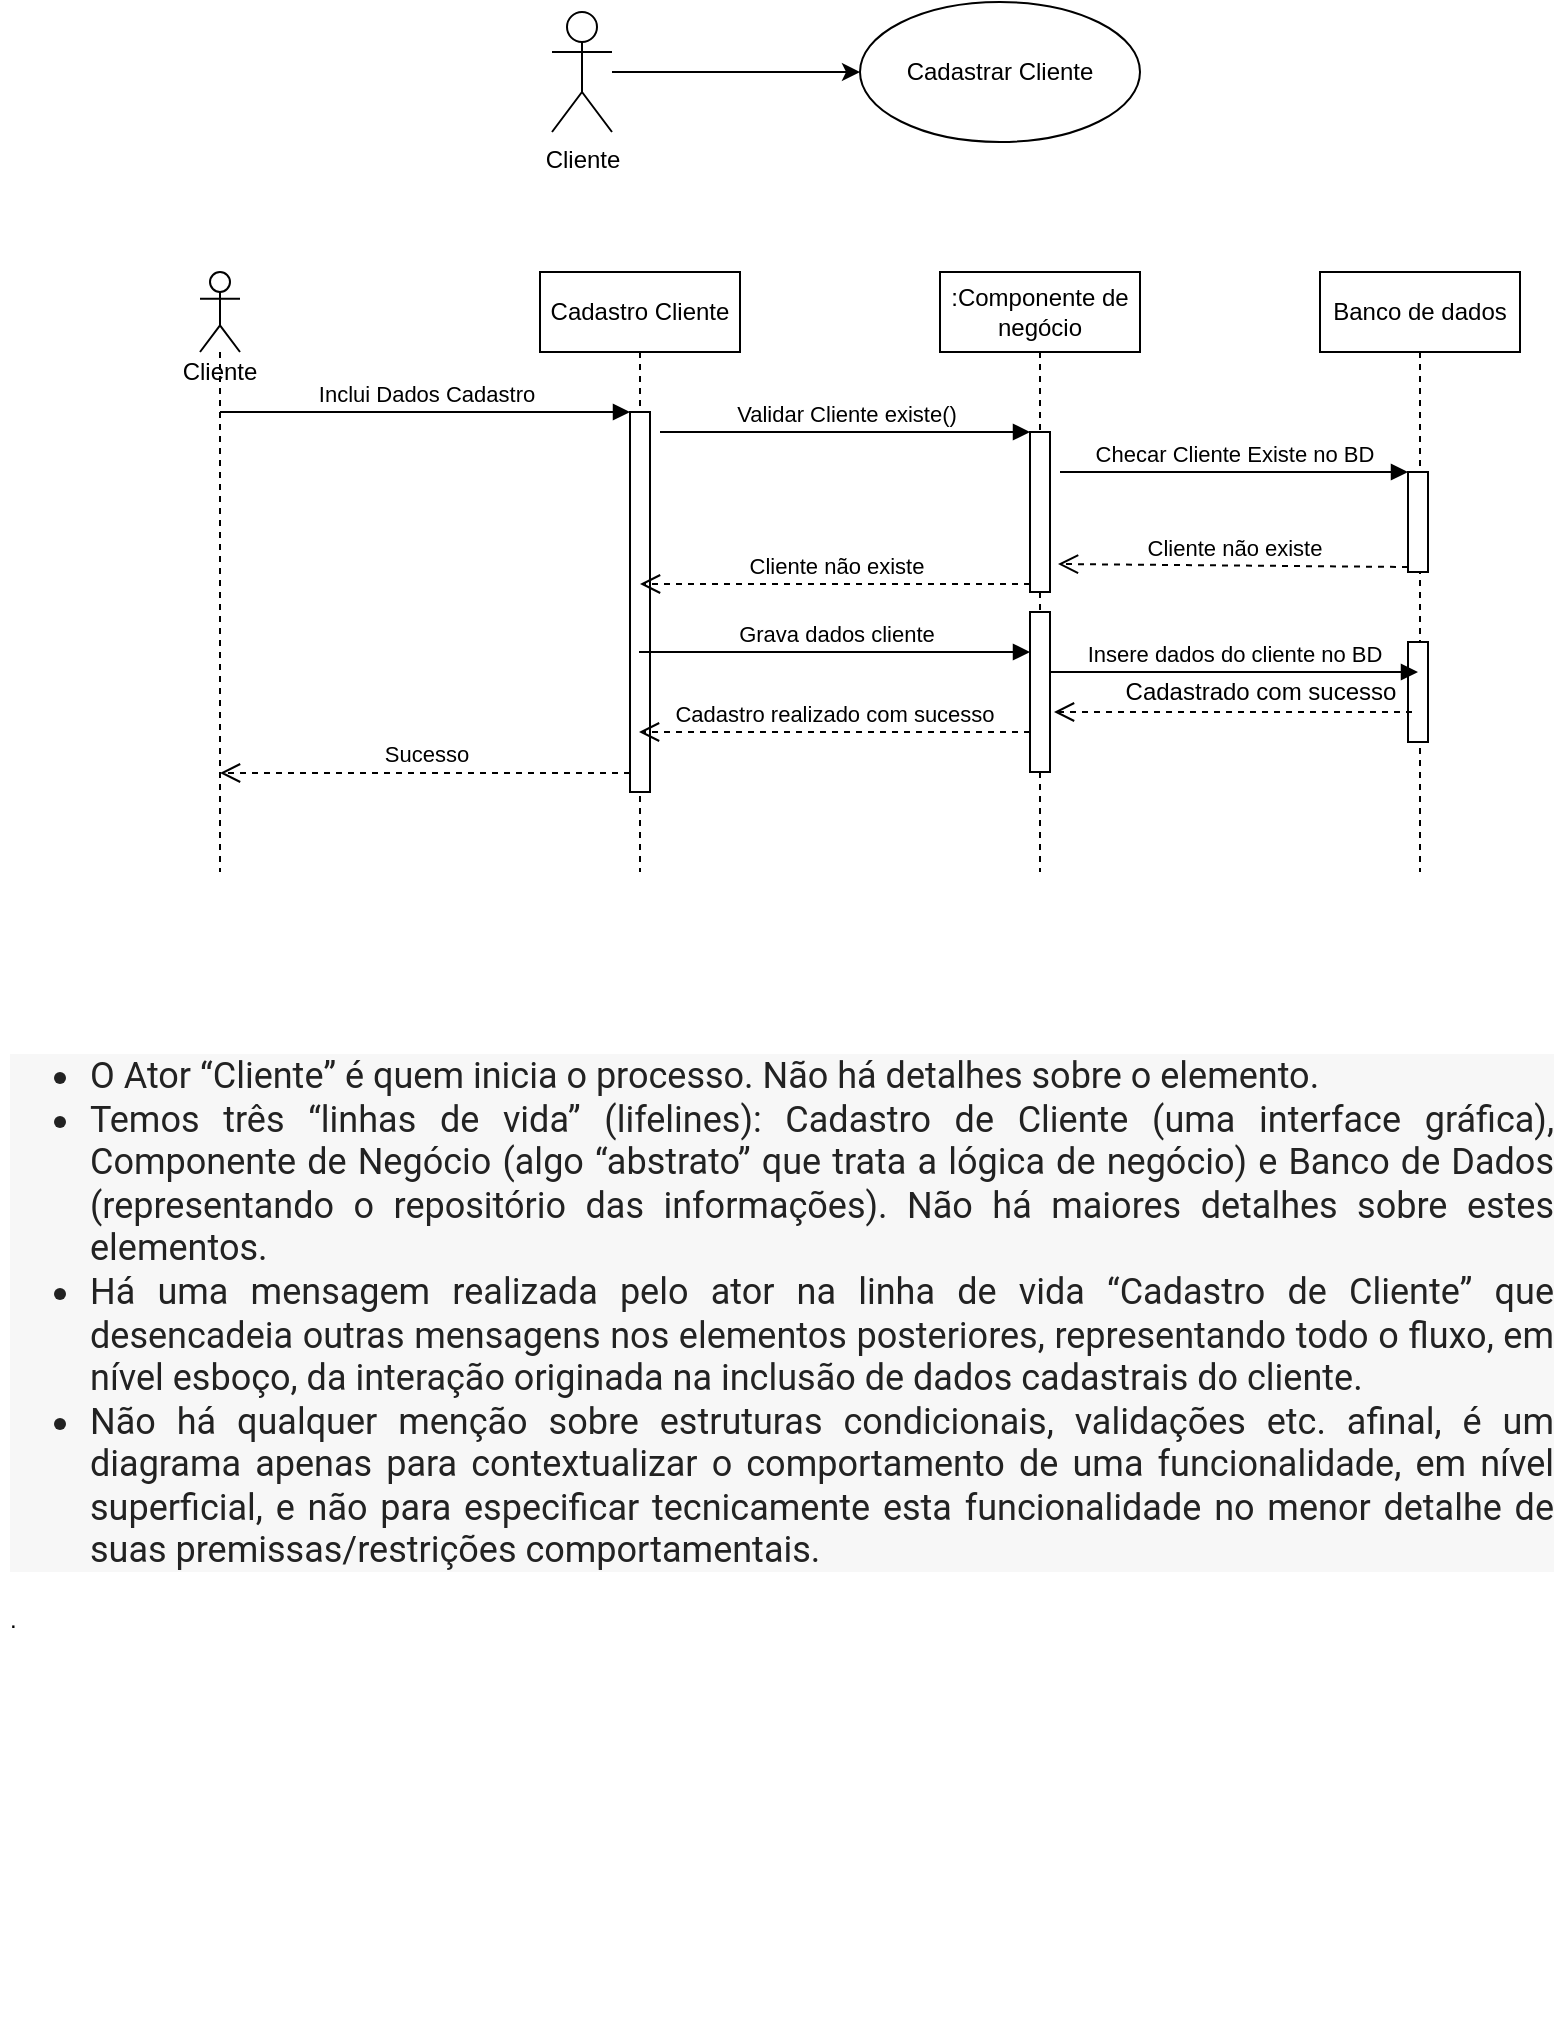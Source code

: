 <mxfile version="14.4.3" type="device" pages="3"><diagram id="pF9TWU7IzYmcPNZeCE0L" name="Exemplo Cadastro Diagrama de Sequência"><mxGraphModel dx="791" dy="396" grid="1" gridSize="10" guides="1" tooltips="1" connect="1" arrows="1" fold="1" page="1" pageScale="1" pageWidth="827" pageHeight="1169" math="0" shadow="0"><root><mxCell id="0"/><mxCell id="1" parent="0"/><mxCell id="04flCM8fOr0xTklkkxuF-2" value="Cliente" style="shape=umlLifeline;participant=umlActor;perimeter=lifelinePerimeter;whiteSpace=wrap;html=1;container=1;collapsible=0;recursiveResize=0;verticalAlign=top;spacingTop=36;outlineConnect=0;" parent="1" vertex="1"><mxGeometry x="120" y="170" width="20" height="300" as="geometry"/></mxCell><mxCell id="04flCM8fOr0xTklkkxuF-3" value="Cadastro Cliente" style="shape=umlLifeline;perimeter=lifelinePerimeter;whiteSpace=wrap;html=1;container=1;collapsible=0;recursiveResize=0;outlineConnect=0;" parent="1" vertex="1"><mxGeometry x="290" y="170" width="100" height="300" as="geometry"/></mxCell><mxCell id="04flCM8fOr0xTklkkxuF-5" value="" style="html=1;points=[];perimeter=orthogonalPerimeter;" parent="04flCM8fOr0xTklkkxuF-3" vertex="1"><mxGeometry x="45" y="70" width="10" height="190" as="geometry"/></mxCell><mxCell id="04flCM8fOr0xTklkkxuF-4" value=":Componente de negócio" style="shape=umlLifeline;perimeter=lifelinePerimeter;whiteSpace=wrap;html=1;container=1;collapsible=0;recursiveResize=0;outlineConnect=0;" parent="1" vertex="1"><mxGeometry x="490" y="170" width="100" height="300" as="geometry"/></mxCell><mxCell id="04flCM8fOr0xTklkkxuF-18" value="" style="html=1;points=[];perimeter=orthogonalPerimeter;" parent="04flCM8fOr0xTklkkxuF-4" vertex="1"><mxGeometry x="45" y="170" width="10" height="80" as="geometry"/></mxCell><mxCell id="04flCM8fOr0xTklkkxuF-6" value="Inclui Dados Cadastro" style="html=1;verticalAlign=bottom;endArrow=block;entryX=0;entryY=0;" parent="1" source="04flCM8fOr0xTklkkxuF-2" target="04flCM8fOr0xTklkkxuF-5" edge="1"><mxGeometry relative="1" as="geometry"><mxPoint x="260" y="240" as="sourcePoint"/></mxGeometry></mxCell><mxCell id="04flCM8fOr0xTklkkxuF-7" value="Sucesso" style="html=1;verticalAlign=bottom;endArrow=open;dashed=1;endSize=8;exitX=0;exitY=0.95;" parent="1" source="04flCM8fOr0xTklkkxuF-5" target="04flCM8fOr0xTklkkxuF-2" edge="1"><mxGeometry relative="1" as="geometry"><mxPoint x="260" y="316" as="targetPoint"/></mxGeometry></mxCell><mxCell id="04flCM8fOr0xTklkkxuF-11" value="" style="html=1;points=[];perimeter=orthogonalPerimeter;" parent="1" vertex="1"><mxGeometry x="535" y="250" width="10" height="80" as="geometry"/></mxCell><mxCell id="04flCM8fOr0xTklkkxuF-12" value="Validar Cliente existe()" style="html=1;verticalAlign=bottom;endArrow=block;entryX=0;entryY=0;" parent="1" target="04flCM8fOr0xTklkkxuF-11" edge="1"><mxGeometry relative="1" as="geometry"><mxPoint x="350" y="250" as="sourcePoint"/></mxGeometry></mxCell><mxCell id="04flCM8fOr0xTklkkxuF-13" value="Cliente não existe" style="html=1;verticalAlign=bottom;endArrow=open;dashed=1;endSize=8;exitX=0;exitY=0.95;" parent="1" source="04flCM8fOr0xTklkkxuF-11" target="04flCM8fOr0xTklkkxuF-3" edge="1"><mxGeometry relative="1" as="geometry"><mxPoint x="450" y="326" as="targetPoint"/></mxGeometry></mxCell><mxCell id="04flCM8fOr0xTklkkxuF-14" value="Banco de dados" style="shape=umlLifeline;perimeter=lifelinePerimeter;whiteSpace=wrap;html=1;container=1;collapsible=0;recursiveResize=0;outlineConnect=0;" parent="1" vertex="1"><mxGeometry x="680" y="170" width="100" height="300" as="geometry"/></mxCell><mxCell id="04flCM8fOr0xTklkkxuF-15" value="" style="html=1;points=[];perimeter=orthogonalPerimeter;" parent="04flCM8fOr0xTklkkxuF-14" vertex="1"><mxGeometry x="44" y="100" width="10" height="50" as="geometry"/></mxCell><mxCell id="04flCM8fOr0xTklkkxuF-22" value="" style="html=1;points=[];perimeter=orthogonalPerimeter;" parent="04flCM8fOr0xTklkkxuF-14" vertex="1"><mxGeometry x="44" y="185" width="10" height="50" as="geometry"/></mxCell><mxCell id="04flCM8fOr0xTklkkxuF-16" value="Checar Cliente Existe no BD" style="html=1;verticalAlign=bottom;endArrow=block;entryX=0;entryY=0;" parent="1" target="04flCM8fOr0xTklkkxuF-15" edge="1"><mxGeometry relative="1" as="geometry"><mxPoint x="550" y="270" as="sourcePoint"/></mxGeometry></mxCell><mxCell id="04flCM8fOr0xTklkkxuF-17" value="Cliente não existe" style="html=1;verticalAlign=bottom;endArrow=open;dashed=1;endSize=8;exitX=0;exitY=0.95;entryX=1.4;entryY=0.825;entryDx=0;entryDy=0;entryPerimeter=0;" parent="1" source="04flCM8fOr0xTklkkxuF-15" target="04flCM8fOr0xTklkkxuF-11" edge="1"><mxGeometry relative="1" as="geometry"><mxPoint x="654" y="326" as="targetPoint"/></mxGeometry></mxCell><mxCell id="04flCM8fOr0xTklkkxuF-19" value="Grava dados cliente" style="html=1;verticalAlign=bottom;endArrow=block;entryX=0;entryY=0;" parent="1" edge="1"><mxGeometry relative="1" as="geometry"><mxPoint x="339.5" y="360" as="sourcePoint"/><mxPoint x="535" y="360" as="targetPoint"/></mxGeometry></mxCell><mxCell id="04flCM8fOr0xTklkkxuF-21" value="Cadastro realizado com sucesso" style="html=1;verticalAlign=bottom;endArrow=open;dashed=1;endSize=8;exitX=0;exitY=0.95;" parent="1" edge="1"><mxGeometry relative="1" as="geometry"><mxPoint x="339.5" y="400" as="targetPoint"/><mxPoint x="535" y="400" as="sourcePoint"/></mxGeometry></mxCell><mxCell id="04flCM8fOr0xTklkkxuF-23" value="Insere dados do cliente no BD" style="html=1;verticalAlign=bottom;endArrow=block;entryX=0;entryY=0;" parent="1" edge="1"><mxGeometry relative="1" as="geometry"><mxPoint x="545" y="370" as="sourcePoint"/><mxPoint x="729" y="370" as="targetPoint"/></mxGeometry></mxCell><mxCell id="04flCM8fOr0xTklkkxuF-24" value="" style="html=1;verticalAlign=bottom;endArrow=open;dashed=1;endSize=8;exitX=0;exitY=0.95;entryX=1.4;entryY=0.825;entryDx=0;entryDy=0;entryPerimeter=0;" parent="1" edge="1"><mxGeometry relative="1" as="geometry"><mxPoint x="547" y="390" as="targetPoint"/><mxPoint x="726" y="390" as="sourcePoint"/></mxGeometry></mxCell><mxCell id="04flCM8fOr0xTklkkxuF-25" value="&lt;h1&gt;&lt;br&gt;&lt;/h1&gt;&lt;ul style=&quot;box-sizing: border-box ; margin-top: 0px ; margin-bottom: 17px ; color: rgb(34 , 34 , 34) ; font-family: &amp;#34;roboto&amp;#34; ; font-size: 18px ; text-align: justify ; background-color: rgb(247 , 247 , 247)&quot;&gt;&lt;li style=&quot;box-sizing: border-box&quot;&gt;O Ator “Cliente” é quem inicia o processo. Não há detalhes sobre o elemento.&lt;/li&gt;&lt;li style=&quot;box-sizing: border-box&quot;&gt;Temos três “linhas de vida” (lifelines): Cadastro de Cliente (uma interface gráfica), Componente de Negócio (algo “abstrato” que trata a lógica de negócio) e Banco de Dados (representando o repositório das informações). Não há maiores detalhes sobre estes elementos.&lt;/li&gt;&lt;li style=&quot;box-sizing: border-box&quot;&gt;Há uma mensagem realizada pelo ator na linha de vida “Cadastro de Cliente” que desencadeia outras mensagens nos elementos posteriores, representando todo o fluxo, em nível esboço, da interação originada na inclusão de dados cadastrais do cliente.&lt;/li&gt;&lt;li style=&quot;box-sizing: border-box&quot;&gt;Não há qualquer menção sobre estruturas condicionais, validações etc. afinal, é um diagrama apenas para contextualizar o comportamento de uma funcionalidade, em nível superficial, e não para especificar tecnicamente esta funcionalidade no menor detalhe de suas premissas/restrições comportamentais.&lt;/li&gt;&lt;/ul&gt;&lt;p&gt;.&lt;/p&gt;" style="text;html=1;strokeColor=none;fillColor=none;spacing=5;spacingTop=-20;whiteSpace=wrap;overflow=hidden;rounded=0;" parent="1" vertex="1"><mxGeometry x="20" y="510" width="780" height="540" as="geometry"/></mxCell><mxCell id="TyfA857na732t6JI8zUe-1" value="Cadastrado com sucesso" style="text;html=1;align=center;verticalAlign=middle;resizable=0;points=[];autosize=1;" vertex="1" parent="1"><mxGeometry x="575" y="370" width="150" height="20" as="geometry"/></mxCell><mxCell id="TyfA857na732t6JI8zUe-4" style="edgeStyle=orthogonalEdgeStyle;rounded=0;orthogonalLoop=1;jettySize=auto;html=1;entryX=0;entryY=0.5;entryDx=0;entryDy=0;" edge="1" parent="1" source="TyfA857na732t6JI8zUe-2" target="TyfA857na732t6JI8zUe-3"><mxGeometry relative="1" as="geometry"/></mxCell><mxCell id="TyfA857na732t6JI8zUe-2" value="Cliente" style="shape=umlActor;verticalLabelPosition=bottom;verticalAlign=top;html=1;outlineConnect=0;" vertex="1" parent="1"><mxGeometry x="296" y="40" width="30" height="60" as="geometry"/></mxCell><mxCell id="TyfA857na732t6JI8zUe-3" value="Cadastrar Cliente" style="ellipse;whiteSpace=wrap;html=1;" vertex="1" parent="1"><mxGeometry x="450" y="35" width="140" height="70" as="geometry"/></mxCell></root></mxGraphModel></diagram><diagram id="2xnswAQxq1_kYa7P2n8F" name="Página-2"><mxGraphModel dx="1662" dy="2001" grid="1" gridSize="10" guides="1" tooltips="1" connect="1" arrows="1" fold="1" page="1" pageScale="1" pageWidth="827" pageHeight="1169" math="0" shadow="0"><root><mxCell id="TqL3FUxmKuVHZ-qkhPJo-0"/><mxCell id="TqL3FUxmKuVHZ-qkhPJo-1" parent="TqL3FUxmKuVHZ-qkhPJo-0"/><mxCell id="TqL3FUxmKuVHZ-qkhPJo-2" value="&lt;h1&gt;Heading&lt;/h1&gt;&lt;p&gt;L&lt;/p&gt;&lt;ol style=&quot;box-sizing: border-box ; margin-top: 0px ; margin-bottom: 17px ; color: rgb(34 , 34 , 34) ; font-family: &amp;#34;roboto&amp;#34; ; font-size: 18px ; text-align: justify ; background-color: rgb(247 , 247 , 247)&quot;&gt;&lt;li style=&quot;box-sizing: border-box&quot;&gt;O usuário (ator) “Atendente” abre a página “Cadastro de Cliente”.&lt;/li&gt;&lt;li style=&quot;box-sizing: border-box&quot;&gt;O usuário (ator) “Atendente” digita o nome do cliente e clica no comando “Pesquisar”.&lt;/li&gt;&lt;li style=&quot;box-sizing: border-box&quot;&gt;A página “Cadastro de Cliente” aciona o método “CadastroClienteUI.PesquisarClientePorNome(…)” passando a expressão informada como termo de pesquisa.&lt;/li&gt;&lt;li style=&quot;box-sizing: border-box&quot;&gt;A página “Cadastro de Cliente”, através do método “CadastroClienteUI.PesquisarClientePorNome(…)”, instancia a classe de negócio e chama o método “ClienteNegocio.PesquisarClientePorNome(…)” passando a string com a expressão informada para pesquisa.&lt;/li&gt;&lt;li style=&quot;box-sizing: border-box&quot;&gt;O método “ClienteNegocio.PesquisarClientePorNome(…)” instancia a classe de dados e chama o método “ClienteDados.PesquisarClientePorNome(…)”.&lt;/li&gt;&lt;li style=&quot;box-sizing: border-box&quot;&gt;Método “ClienteDados.PesquisarClientePorNome(…)” retorna uma lista com os registros encontrados na busca.&lt;/li&gt;&lt;li style=&quot;box-sizing: border-box&quot;&gt;Método “ClienteNegocio.PesquisarClientePorNome(…)” recebe uma lista com os registros informados pelo método “ClienteDados.PesquisarClientePorNome(…)”.&lt;/li&gt;&lt;li style=&quot;box-sizing: border-box&quot;&gt;A página “Cadastro de Cliente”, através do método “CadastroClienteUI.PesquisarClientePorNome(…)” recebe uma lista com os registros informados pelo método “ClienteNegocio.PesquisarClientePorNome(…)”.&lt;/li&gt;&lt;li style=&quot;box-sizing: border-box&quot;&gt;A página “Cadastro de Cliente” exibe a lista de registros recebidos para o usuário chamador.&lt;/li&gt;&lt;/ol&gt;&lt;p&gt;.&lt;/p&gt;" style="text;html=1;strokeColor=none;fillColor=none;spacing=5;spacingTop=-20;whiteSpace=wrap;overflow=hidden;rounded=0;" parent="TqL3FUxmKuVHZ-qkhPJo-1" vertex="1"><mxGeometry y="-70" width="840" height="740" as="geometry"/></mxCell></root></mxGraphModel></diagram><diagram id="tSdjx8-ZE60NJQ5VjERm" name="Diagrama de sequência ex 2"><mxGraphModel dx="791" dy="396" grid="1" gridSize="10" guides="1" tooltips="1" connect="1" arrows="1" fold="1" page="1" pageScale="1" pageWidth="827" pageHeight="1169" math="0" shadow="0"><root><mxCell id="KUo0waErMarv_Jeb5iJ3-0"/><mxCell id="KUo0waErMarv_Jeb5iJ3-1" parent="KUo0waErMarv_Jeb5iJ3-0"/><mxCell id="qMzBY3XboZ2fQAdQ7SnU-9" value="Verifica se o cliente já existe" style="shape=umlFrame;whiteSpace=wrap;html=1;width=170;height=20;" vertex="1" parent="KUo0waErMarv_Jeb5iJ3-1"><mxGeometry x="130" y="290" width="600" height="140" as="geometry"/></mxCell><mxCell id="51-l_ABUMgKVSkBK5ya6-0" value="Cliente não logado" style="shape=umlLifeline;participant=umlActor;perimeter=lifelinePerimeter;whiteSpace=wrap;html=1;container=1;collapsible=0;recursiveResize=0;verticalAlign=top;spacingTop=36;outlineConnect=0;" vertex="1" parent="KUo0waErMarv_Jeb5iJ3-1"><mxGeometry x="80" y="60" width="20" height="370" as="geometry"/></mxCell><mxCell id="qMzBY3XboZ2fQAdQ7SnU-0" value="" style="html=1;points=[];perimeter=orthogonalPerimeter;" vertex="1" parent="51-l_ABUMgKVSkBK5ya6-0"><mxGeometry x="5" y="100" width="10" height="250" as="geometry"/></mxCell><mxCell id="YIDAwZdL0XCbF-mTtcrT-1" value="Tela Cadastro" style="shape=umlLifeline;participant=umlBoundary;perimeter=lifelinePerimeter;whiteSpace=wrap;html=1;container=1;collapsible=0;recursiveResize=0;verticalAlign=top;spacingTop=36;outlineConnect=0;" vertex="1" parent="KUo0waErMarv_Jeb5iJ3-1"><mxGeometry x="290" y="60" width="50" height="360" as="geometry"/></mxCell><mxCell id="t-dGVrUpqRJRXm-VL5ns-0" value="" style="html=1;points=[];perimeter=orthogonalPerimeter;" vertex="1" parent="YIDAwZdL0XCbF-mTtcrT-1"><mxGeometry x="20" y="100" width="10" height="240" as="geometry"/></mxCell><mxCell id="qMzBY3XboZ2fQAdQ7SnU-11" value="" style="html=1;points=[];perimeter=orthogonalPerimeter;" vertex="1" parent="YIDAwZdL0XCbF-mTtcrT-1"><mxGeometry x="25" y="270" width="10" height="30" as="geometry"/></mxCell><mxCell id="qMzBY3XboZ2fQAdQ7SnU-12" value="System.output.prinln(&quot;Cliente existe&quot;)" style="edgeStyle=orthogonalEdgeStyle;html=1;align=left;spacingLeft=2;endArrow=block;rounded=0;entryX=1;entryY=0;" edge="1" target="qMzBY3XboZ2fQAdQ7SnU-11" parent="YIDAwZdL0XCbF-mTtcrT-1"><mxGeometry relative="1" as="geometry"><mxPoint x="30" y="250" as="sourcePoint"/><Array as="points"><mxPoint x="55" y="250"/></Array></mxGeometry></mxCell><mxCell id="qMzBY3XboZ2fQAdQ7SnU-14" value="" style="html=1;points=[];perimeter=orthogonalPerimeter;" vertex="1" parent="YIDAwZdL0XCbF-mTtcrT-1"><mxGeometry x="25" y="320" width="10" height="30" as="geometry"/></mxCell><mxCell id="YIDAwZdL0XCbF-mTtcrT-4" value="Banco de dados" style="shape=umlLifeline;participant=umlEntity;perimeter=lifelinePerimeter;whiteSpace=wrap;html=1;container=1;collapsible=0;recursiveResize=0;verticalAlign=top;spacingTop=36;outlineConnect=0;" vertex="1" parent="KUo0waErMarv_Jeb5iJ3-1"><mxGeometry x="670" y="60" width="40" height="360" as="geometry"/></mxCell><mxCell id="qMzBY3XboZ2fQAdQ7SnU-4" value="" style="html=1;points=[];perimeter=orthogonalPerimeter;" vertex="1" parent="YIDAwZdL0XCbF-mTtcrT-4"><mxGeometry x="15" y="130" width="10" height="80" as="geometry"/></mxCell><mxCell id="YIDAwZdL0XCbF-mTtcrT-5" value="Negocio" style="shape=umlLifeline;participant=umlControl;perimeter=lifelinePerimeter;whiteSpace=wrap;html=1;container=1;collapsible=0;recursiveResize=0;verticalAlign=top;spacingTop=36;outlineConnect=0;" vertex="1" parent="KUo0waErMarv_Jeb5iJ3-1"><mxGeometry x="490" y="60" width="40" height="360" as="geometry"/></mxCell><mxCell id="qMzBY3XboZ2fQAdQ7SnU-1" value="" style="html=1;points=[];perimeter=orthogonalPerimeter;" vertex="1" parent="YIDAwZdL0XCbF-mTtcrT-5"><mxGeometry x="15" y="120" width="10" height="100" as="geometry"/></mxCell><mxCell id="t-dGVrUpqRJRXm-VL5ns-1" value="btnIncluirCliente&lt;br&gt;Chamar função cadastro" style="html=1;verticalAlign=bottom;endArrow=block;entryX=0;entryY=0;" edge="1" target="t-dGVrUpqRJRXm-VL5ns-0" parent="KUo0waErMarv_Jeb5iJ3-1" source="51-l_ABUMgKVSkBK5ya6-0"><mxGeometry relative="1" as="geometry"><mxPoint x="240" y="160" as="sourcePoint"/></mxGeometry></mxCell><mxCell id="t-dGVrUpqRJRXm-VL5ns-2" value="return" style="html=1;verticalAlign=bottom;endArrow=open;dashed=1;endSize=8;exitX=0;exitY=0.95;" edge="1" source="t-dGVrUpqRJRXm-VL5ns-0" parent="KUo0waErMarv_Jeb5iJ3-1" target="qMzBY3XboZ2fQAdQ7SnU-0"><mxGeometry relative="1" as="geometry"><mxPoint x="240" y="236" as="targetPoint"/></mxGeometry></mxCell><mxCell id="qMzBY3XboZ2fQAdQ7SnU-2" value="verificarSeExiste(Cliente)&lt;br&gt;Chamar função Verificar Cliente" style="html=1;verticalAlign=bottom;endArrow=block;entryX=0;entryY=0;" edge="1" target="qMzBY3XboZ2fQAdQ7SnU-1" parent="KUo0waErMarv_Jeb5iJ3-1" source="YIDAwZdL0XCbF-mTtcrT-1"><mxGeometry relative="1" as="geometry"><mxPoint x="435" y="180" as="sourcePoint"/></mxGeometry></mxCell><mxCell id="qMzBY3XboZ2fQAdQ7SnU-3" value="Não Existe" style="html=1;verticalAlign=bottom;endArrow=open;dashed=1;endSize=8;exitX=0;exitY=0.95;" edge="1" source="qMzBY3XboZ2fQAdQ7SnU-1" parent="KUo0waErMarv_Jeb5iJ3-1" target="YIDAwZdL0XCbF-mTtcrT-1"><mxGeometry relative="1" as="geometry"><mxPoint x="435" y="256" as="targetPoint"/></mxGeometry></mxCell><mxCell id="qMzBY3XboZ2fQAdQ7SnU-5" value="consultarCliente()" style="html=1;verticalAlign=bottom;endArrow=block;" edge="1" parent="KUo0waErMarv_Jeb5iJ3-1"><mxGeometry relative="1" as="geometry"><mxPoint x="512.999" y="200" as="sourcePoint"/><mxPoint x="683" y="200" as="targetPoint"/></mxGeometry></mxCell><mxCell id="qMzBY3XboZ2fQAdQ7SnU-6" value="Não Existe" style="html=1;verticalAlign=bottom;endArrow=open;dashed=1;endSize=8;exitX=0;exitY=0.95;" edge="1" parent="KUo0waErMarv_Jeb5iJ3-1"><mxGeometry x="-0.052" relative="1" as="geometry"><mxPoint x="509.999" y="240" as="targetPoint"/><mxPoint x="700.07" y="240" as="sourcePoint"/><mxPoint as="offset"/></mxGeometry></mxCell><mxCell id="qMzBY3XboZ2fQAdQ7SnU-10" value="if (clienteExiste)" style="text;html=1;strokeColor=none;fillColor=none;align=center;verticalAlign=middle;whiteSpace=wrap;rounded=0;" vertex="1" parent="KUo0waErMarv_Jeb5iJ3-1"><mxGeometry x="190" y="310" width="100" height="20" as="geometry"/></mxCell><mxCell id="qMzBY3XboZ2fQAdQ7SnU-13" value="else" style="text;html=1;strokeColor=none;fillColor=none;align=center;verticalAlign=middle;whiteSpace=wrap;rounded=0;" vertex="1" parent="KUo0waErMarv_Jeb5iJ3-1"><mxGeometry x="190" y="350" width="100" height="20" as="geometry"/></mxCell><mxCell id="qMzBY3XboZ2fQAdQ7SnU-15" value="System.output.prinln(&quot;Cliente não existe&quot;)" style="edgeStyle=orthogonalEdgeStyle;html=1;align=left;spacingLeft=2;endArrow=block;rounded=0;entryX=1;entryY=0;" edge="1" parent="KUo0waErMarv_Jeb5iJ3-1"><mxGeometry relative="1" as="geometry"><mxPoint x="314.97" y="370" as="sourcePoint"/><Array as="points"><mxPoint x="339.97" y="370"/></Array><mxPoint x="319.97" y="390" as="targetPoint"/></mxGeometry></mxCell><mxCell id="iC0gB_-ToBZEmPIX0xCR-0" value="" style="line;strokeWidth=1;fillColor=none;align=left;verticalAlign=middle;spacingTop=-1;spacingLeft=3;spacingRight=3;rotatable=0;labelPosition=right;points=[];portConstraint=eastwest;" vertex="1" parent="KUo0waErMarv_Jeb5iJ3-1"><mxGeometry x="100" y="341" width="600" height="8" as="geometry"/></mxCell></root></mxGraphModel></diagram></mxfile>
